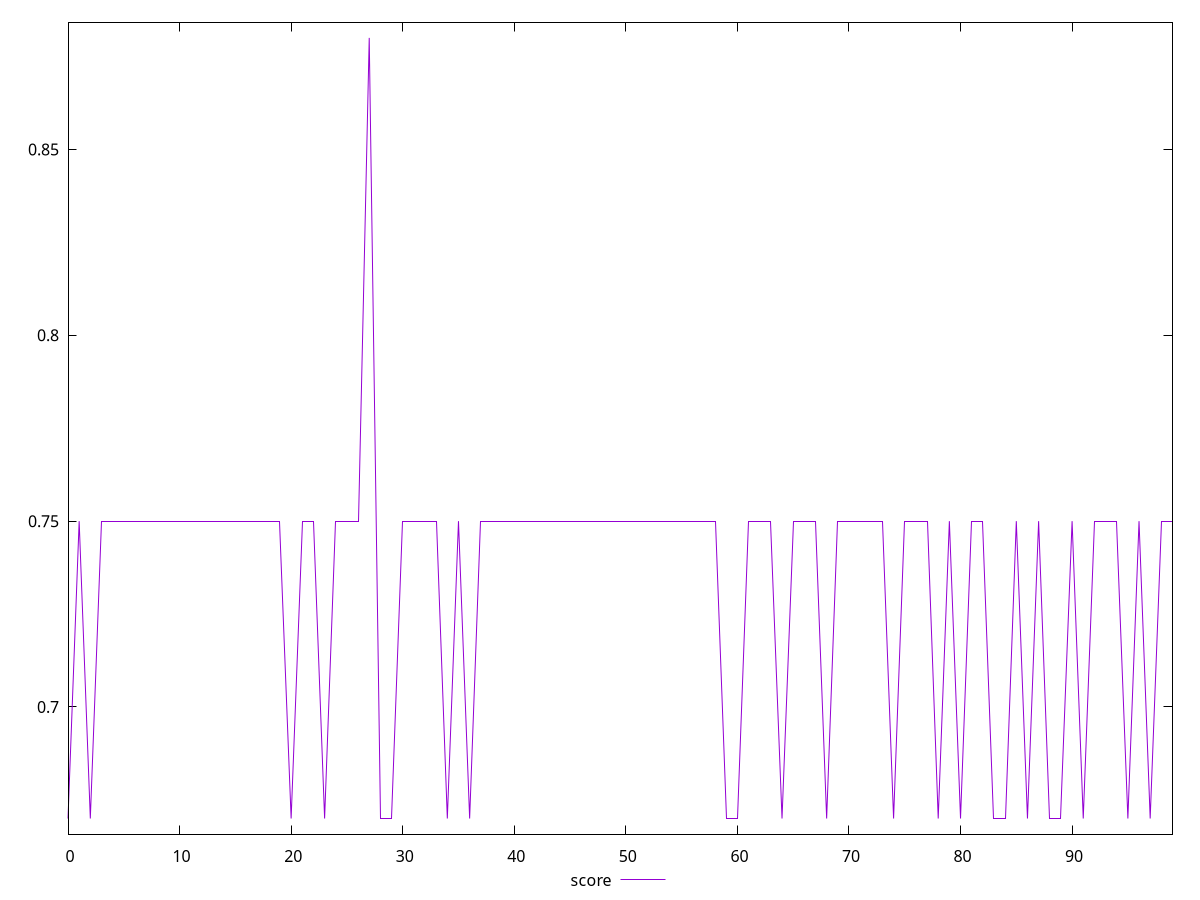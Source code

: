reset

$score <<EOF
0 0.67
1 0.75
2 0.67
3 0.75
4 0.75
5 0.75
6 0.75
7 0.75
8 0.75
9 0.75
10 0.75
11 0.75
12 0.75
13 0.75
14 0.75
15 0.75
16 0.75
17 0.75
18 0.75
19 0.75
20 0.67
21 0.75
22 0.75
23 0.67
24 0.75
25 0.75
26 0.75
27 0.88
28 0.67
29 0.67
30 0.75
31 0.75
32 0.75
33 0.75
34 0.67
35 0.75
36 0.67
37 0.75
38 0.75
39 0.75
40 0.75
41 0.75
42 0.75
43 0.75
44 0.75
45 0.75
46 0.75
47 0.75
48 0.75
49 0.75
50 0.75
51 0.75
52 0.75
53 0.75
54 0.75
55 0.75
56 0.75
57 0.75
58 0.75
59 0.67
60 0.67
61 0.75
62 0.75
63 0.75
64 0.67
65 0.75
66 0.75
67 0.75
68 0.67
69 0.75
70 0.75
71 0.75
72 0.75
73 0.75
74 0.67
75 0.75
76 0.75
77 0.75
78 0.67
79 0.75
80 0.67
81 0.75
82 0.75
83 0.67
84 0.67
85 0.75
86 0.67
87 0.75
88 0.67
89 0.67
90 0.75
91 0.67
92 0.75
93 0.75
94 0.75
95 0.67
96 0.75
97 0.67
98 0.75
99 0.75
EOF

set key outside below
set xrange [0:99]
set yrange [0.6658000000000001:0.8842]
set trange [0.6658000000000001:0.8842]
set terminal svg size 640, 500 enhanced background rgb 'white'
set output "reports/report_00032_2021-02-25T10-28-15.087Z/unused-css-rules/samples/astro/score/values.svg"

plot $score title "score" with line

reset
